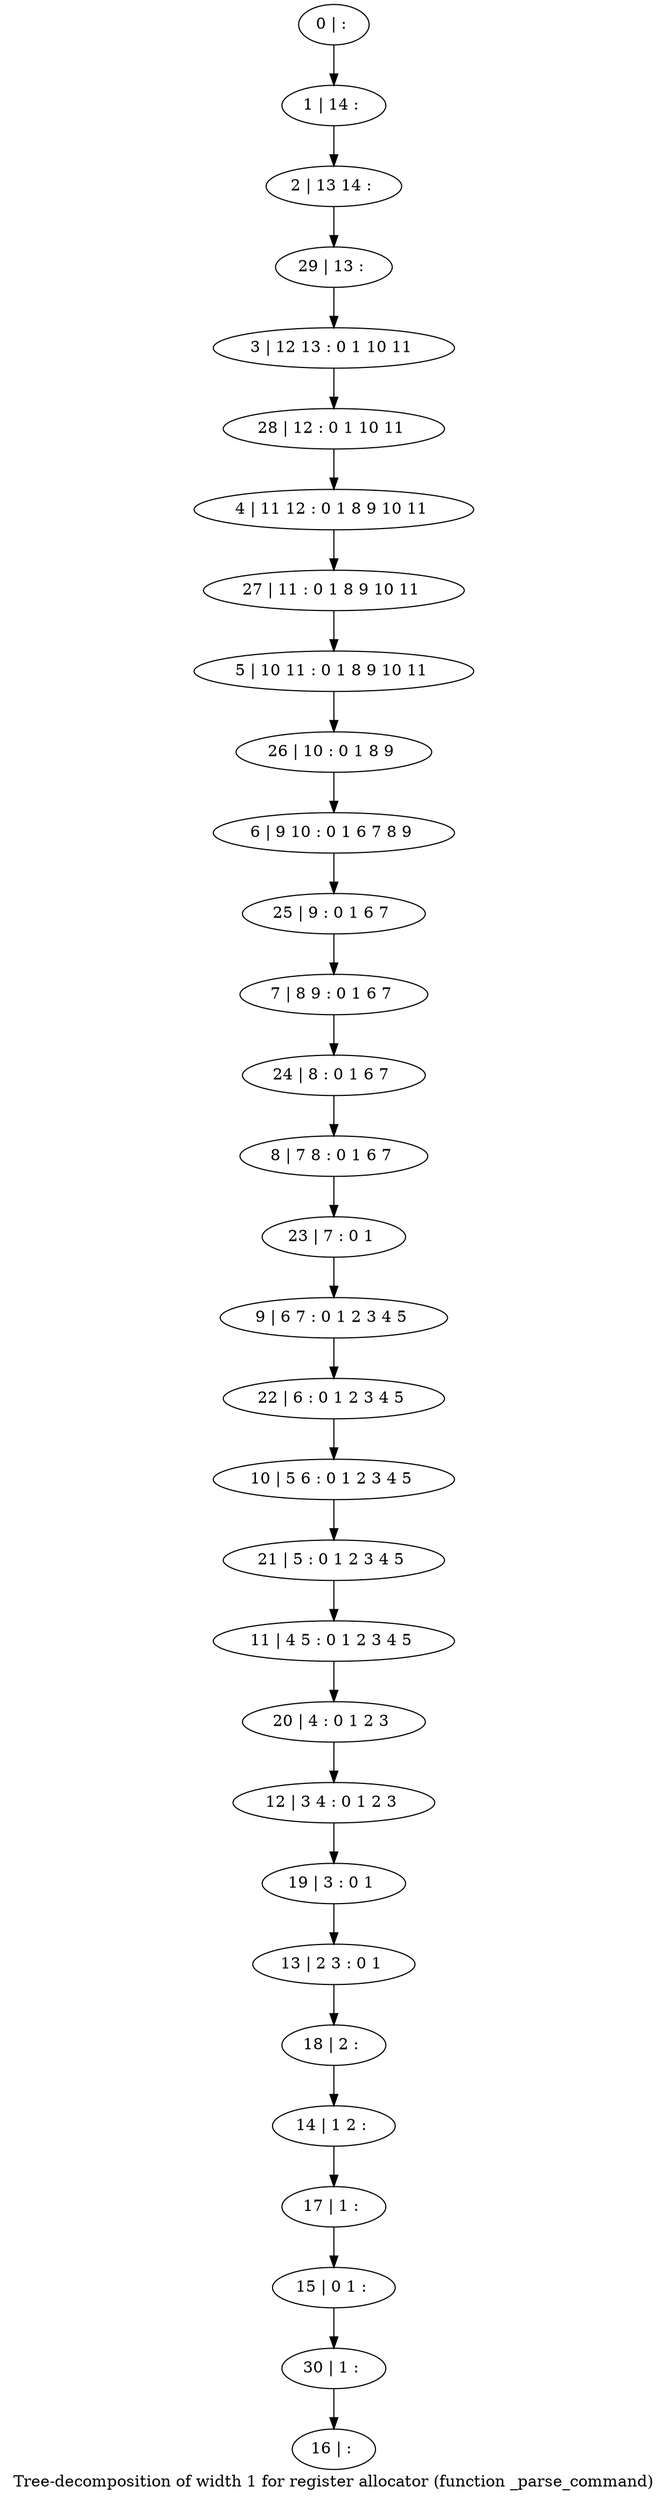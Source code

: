digraph G {
graph [label="Tree-decomposition of width 1 for register allocator (function _parse_command)"]
0[label="0 | : "];
1[label="1 | 14 : "];
2[label="2 | 13 14 : "];
3[label="3 | 12 13 : 0 1 10 11 "];
4[label="4 | 11 12 : 0 1 8 9 10 11 "];
5[label="5 | 10 11 : 0 1 8 9 10 11 "];
6[label="6 | 9 10 : 0 1 6 7 8 9 "];
7[label="7 | 8 9 : 0 1 6 7 "];
8[label="8 | 7 8 : 0 1 6 7 "];
9[label="9 | 6 7 : 0 1 2 3 4 5 "];
10[label="10 | 5 6 : 0 1 2 3 4 5 "];
11[label="11 | 4 5 : 0 1 2 3 4 5 "];
12[label="12 | 3 4 : 0 1 2 3 "];
13[label="13 | 2 3 : 0 1 "];
14[label="14 | 1 2 : "];
15[label="15 | 0 1 : "];
16[label="16 | : "];
17[label="17 | 1 : "];
18[label="18 | 2 : "];
19[label="19 | 3 : 0 1 "];
20[label="20 | 4 : 0 1 2 3 "];
21[label="21 | 5 : 0 1 2 3 4 5 "];
22[label="22 | 6 : 0 1 2 3 4 5 "];
23[label="23 | 7 : 0 1 "];
24[label="24 | 8 : 0 1 6 7 "];
25[label="25 | 9 : 0 1 6 7 "];
26[label="26 | 10 : 0 1 8 9 "];
27[label="27 | 11 : 0 1 8 9 10 11 "];
28[label="28 | 12 : 0 1 10 11 "];
29[label="29 | 13 : "];
30[label="30 | 1 : "];
0->1 ;
1->2 ;
17->15 ;
14->17 ;
18->14 ;
13->18 ;
19->13 ;
12->19 ;
20->12 ;
11->20 ;
21->11 ;
10->21 ;
22->10 ;
9->22 ;
23->9 ;
8->23 ;
24->8 ;
7->24 ;
25->7 ;
6->25 ;
26->6 ;
5->26 ;
27->5 ;
4->27 ;
28->4 ;
3->28 ;
29->3 ;
2->29 ;
30->16 ;
15->30 ;
}
